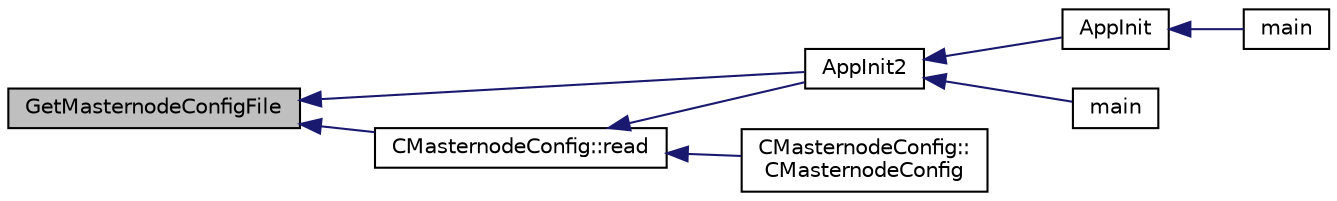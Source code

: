 digraph "GetMasternodeConfigFile"
{
  edge [fontname="Helvetica",fontsize="10",labelfontname="Helvetica",labelfontsize="10"];
  node [fontname="Helvetica",fontsize="10",shape=record];
  rankdir="LR";
  Node3048 [label="GetMasternodeConfigFile",height=0.2,width=0.4,color="black", fillcolor="grey75", style="filled", fontcolor="black"];
  Node3048 -> Node3049 [dir="back",color="midnightblue",fontsize="10",style="solid",fontname="Helvetica"];
  Node3049 [label="AppInit2",height=0.2,width=0.4,color="black", fillcolor="white", style="filled",URL="$d8/dc0/init_8h.html#a1a4c1bfbf6ba1db77e988b89b9cadfd3",tooltip="Initialize ion. "];
  Node3049 -> Node3050 [dir="back",color="midnightblue",fontsize="10",style="solid",fontname="Helvetica"];
  Node3050 [label="AppInit",height=0.2,width=0.4,color="black", fillcolor="white", style="filled",URL="$d4/d35/iond_8cpp.html#ac59316b767e6984e1285f0531275286b"];
  Node3050 -> Node3051 [dir="back",color="midnightblue",fontsize="10",style="solid",fontname="Helvetica"];
  Node3051 [label="main",height=0.2,width=0.4,color="black", fillcolor="white", style="filled",URL="$d4/d35/iond_8cpp.html#a0ddf1224851353fc92bfbff6f499fa97"];
  Node3049 -> Node3052 [dir="back",color="midnightblue",fontsize="10",style="solid",fontname="Helvetica"];
  Node3052 [label="main",height=0.2,width=0.4,color="black", fillcolor="white", style="filled",URL="$d5/d2d/ion_8cpp.html#a0ddf1224851353fc92bfbff6f499fa97"];
  Node3048 -> Node3053 [dir="back",color="midnightblue",fontsize="10",style="solid",fontname="Helvetica"];
  Node3053 [label="CMasternodeConfig::read",height=0.2,width=0.4,color="black", fillcolor="white", style="filled",URL="$d9/d46/class_c_masternode_config.html#a82185f7e744867ed213d2b25df61dfe4"];
  Node3053 -> Node3049 [dir="back",color="midnightblue",fontsize="10",style="solid",fontname="Helvetica"];
  Node3053 -> Node3054 [dir="back",color="midnightblue",fontsize="10",style="solid",fontname="Helvetica"];
  Node3054 [label="CMasternodeConfig::\lCMasternodeConfig",height=0.2,width=0.4,color="black", fillcolor="white", style="filled",URL="$d9/d46/class_c_masternode_config.html#acb7bc70387a57bdc9983ba4c668e77ac"];
}
